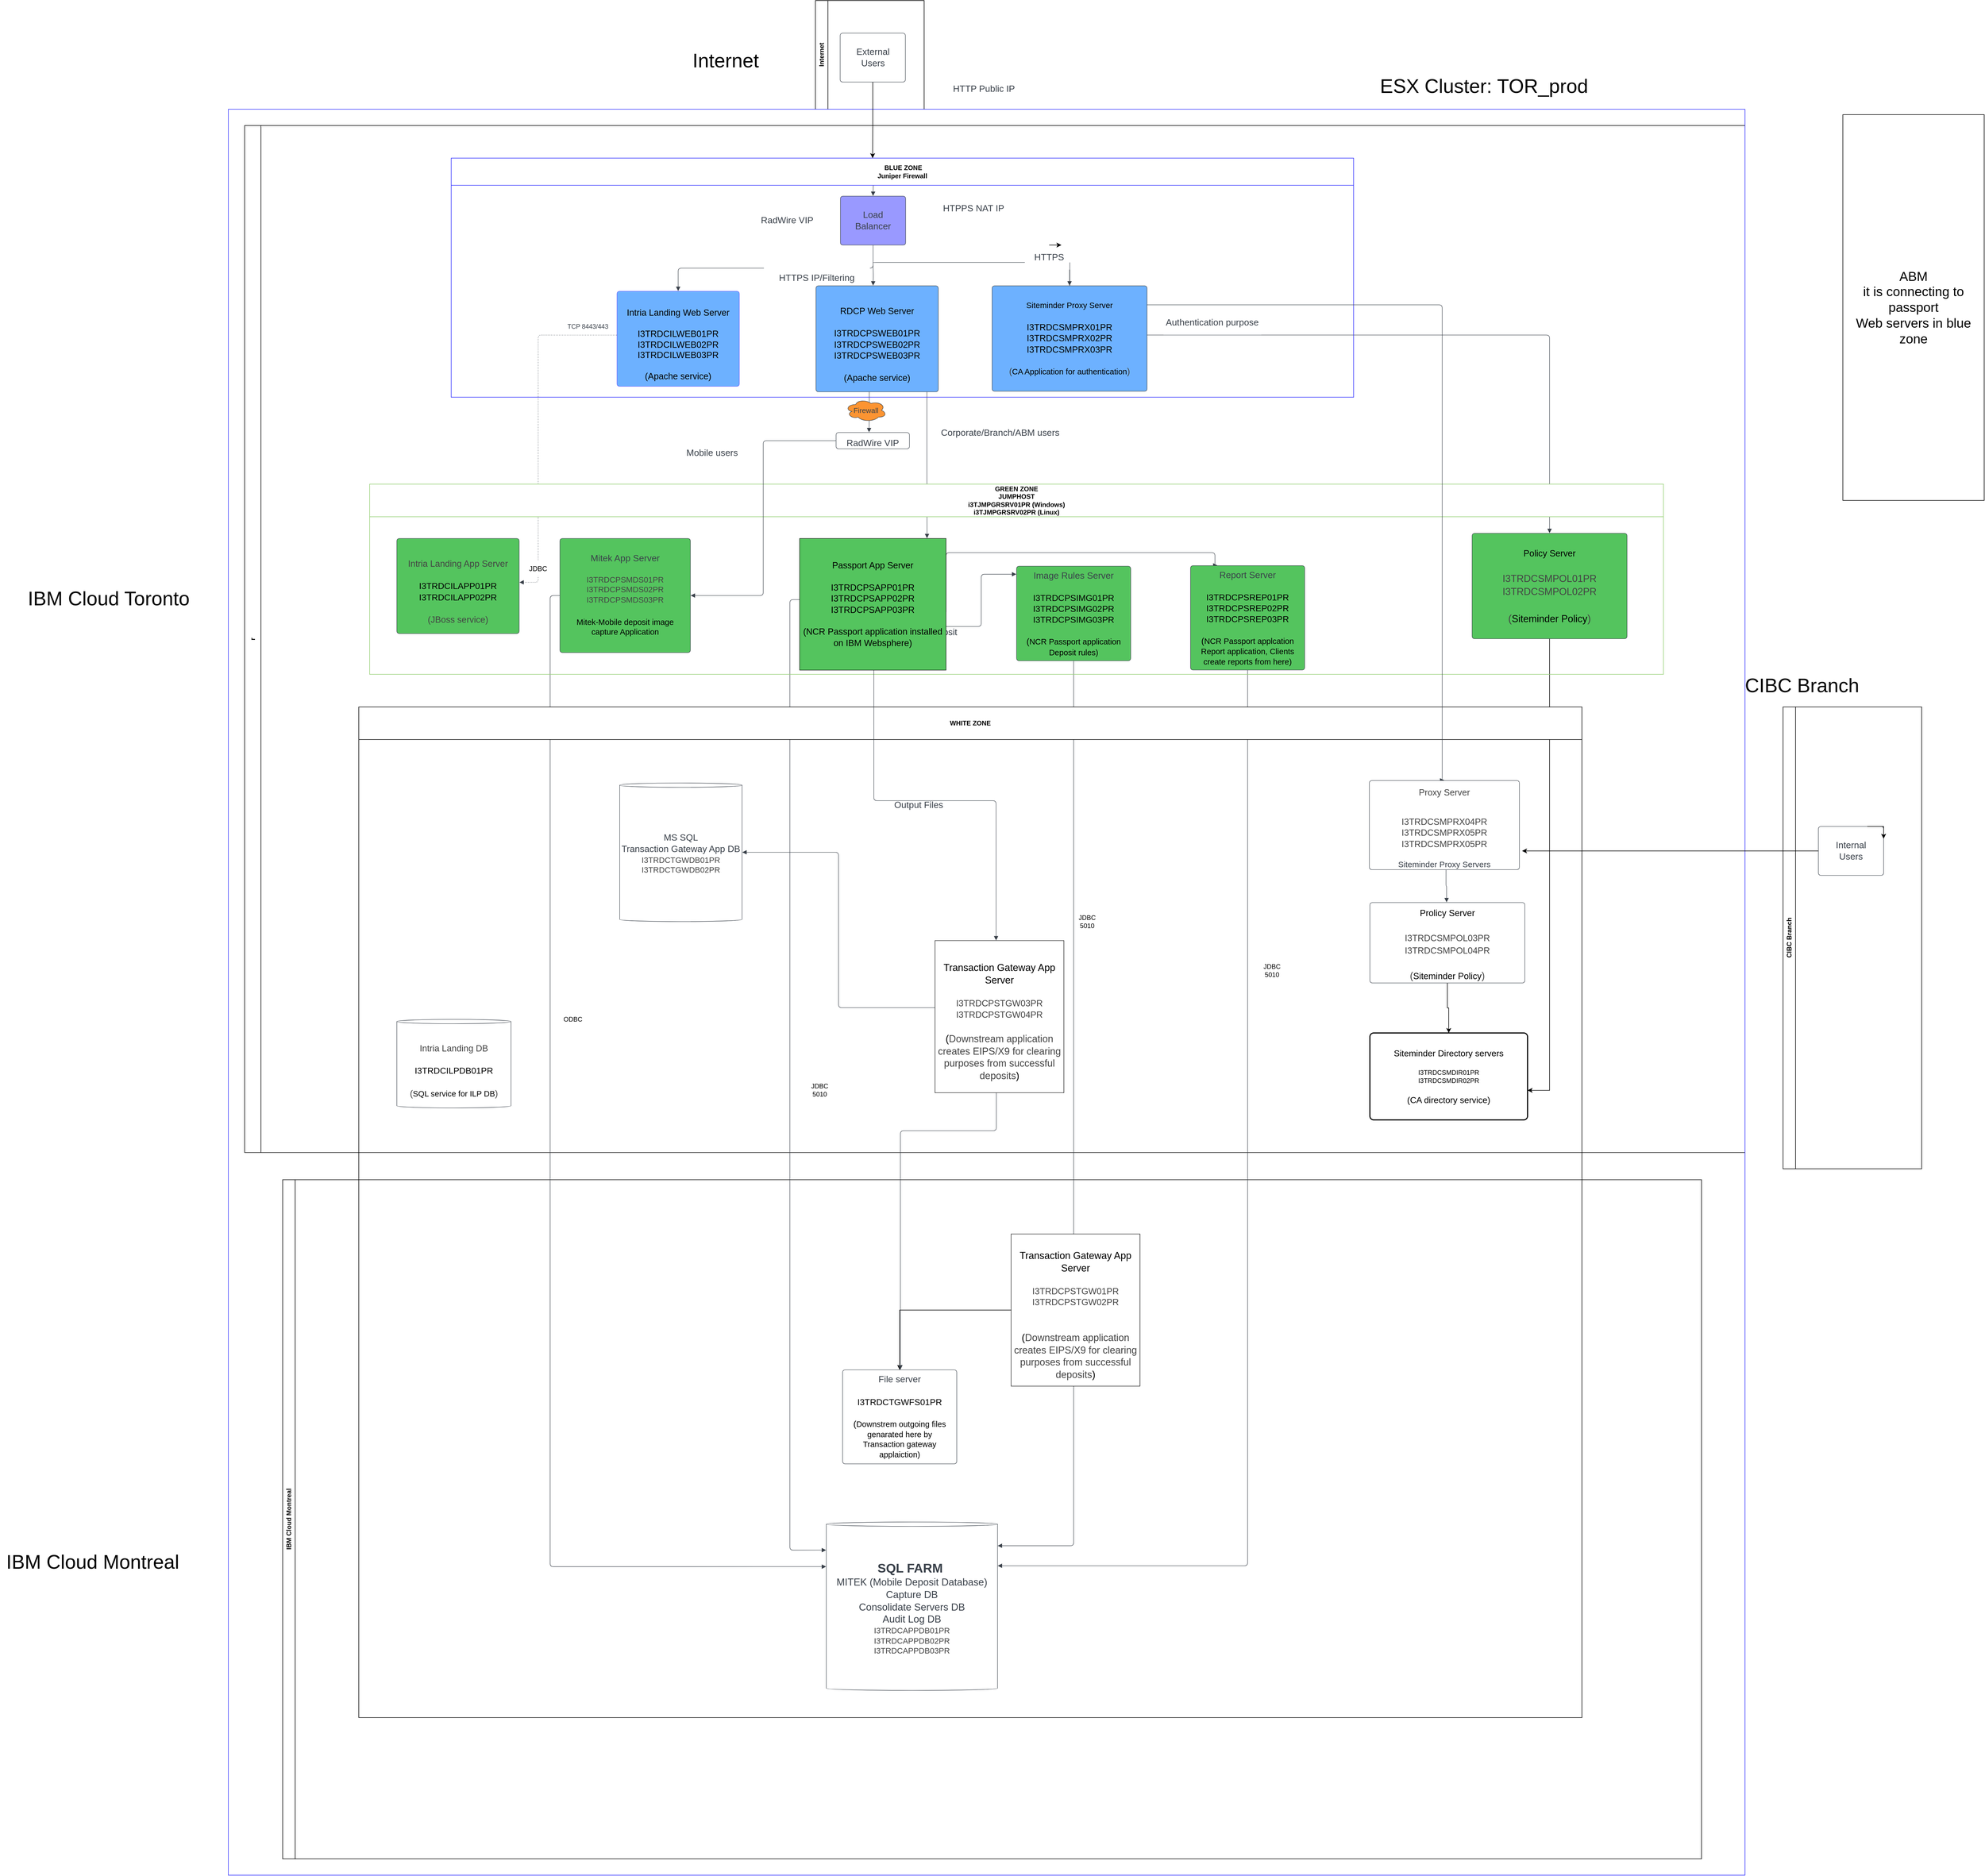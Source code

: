 <mxfile version="21.1.8" type="github">
  <diagram id="C5RBs43oDa-KdzZeNtuy" name="Page-1">
    <mxGraphModel dx="4462" dy="2070" grid="1" gridSize="10" guides="1" tooltips="1" connect="1" arrows="1" fold="1" page="1" pageScale="1" pageWidth="827" pageHeight="1169" math="0" shadow="0">
      <root>
        <mxCell id="WIyWlLk6GJQsqaUBKTNV-0" />
        <object label="Physical Location and ESX Cluster" id="E6RUVvbPqemEtvHyYMZb-0">
          <mxCell parent="WIyWlLk6GJQsqaUBKTNV-0" />
        </object>
        <mxCell id="GLMG_zGvKMhkzmzq82GO-7" value="Text" style="text;html=1;strokeColor=none;fillColor=none;align=center;verticalAlign=middle;whiteSpace=wrap;rounded=0;" vertex="1" parent="E6RUVvbPqemEtvHyYMZb-0">
          <mxGeometry x="1010" y="1180" width="60" height="30" as="geometry" />
        </mxCell>
        <mxCell id="GLMG_zGvKMhkzmzq82GO-8" value="&lt;span style=&quot;font-size: 36px;&quot;&gt;IBM Cloud Toronto&amp;nbsp;&lt;/span&gt;" style="text;html=1;strokeColor=none;fillColor=none;align=center;verticalAlign=middle;whiteSpace=wrap;rounded=0;" vertex="1" parent="E6RUVvbPqemEtvHyYMZb-0">
          <mxGeometry x="-640" y="1000" width="410" height="200" as="geometry" />
        </mxCell>
        <mxCell id="GLMG_zGvKMhkzmzq82GO-9" value="CIBC Branch" style="swimlane;horizontal=0;whiteSpace=wrap;html=1;startSize=23;" vertex="1" parent="E6RUVvbPqemEtvHyYMZb-0">
          <mxGeometry x="2640" y="1300" width="255" height="850" as="geometry" />
        </mxCell>
        <mxCell id="E6RUVvbPqemEtvHyYMZb-66" value="Internal Users" style="html=1;overflow=block;blockSpacing=1;whiteSpace=wrap;fontSize=16.7;fontColor=#3a414a;spacing=9;strokeColor=#3a414a;strokeOpacity=100;fillOpacity=100;rounded=1;absoluteArcSize=1;arcSize=9;fillColor=#ffffff;strokeWidth=0.8;lucidId=fw7PTX6yFH4Z;" parent="GLMG_zGvKMhkzmzq82GO-9" vertex="1">
          <mxGeometry x="65" y="220" width="120" height="90" as="geometry" />
        </mxCell>
        <mxCell id="GLMG_zGvKMhkzmzq82GO-6" style="edgeStyle=orthogonalEdgeStyle;rounded=0;orthogonalLoop=1;jettySize=auto;html=1;exitX=0.75;exitY=0;exitDx=0;exitDy=0;entryX=1;entryY=0.25;entryDx=0;entryDy=0;" edge="1" parent="GLMG_zGvKMhkzmzq82GO-9" source="E6RUVvbPqemEtvHyYMZb-66" target="E6RUVvbPqemEtvHyYMZb-66">
          <mxGeometry relative="1" as="geometry" />
        </mxCell>
        <mxCell id="GLMG_zGvKMhkzmzq82GO-10" value="Internet" style="swimlane;horizontal=0;whiteSpace=wrap;html=1;" vertex="1" parent="E6RUVvbPqemEtvHyYMZb-0">
          <mxGeometry x="860" width="200" height="200" as="geometry" />
        </mxCell>
        <mxCell id="GLMG_zGvKMhkzmzq82GO-11" value="&lt;font style=&quot;font-size: 36px;&quot;&gt;Internet&lt;/font&gt;" style="text;html=1;strokeColor=none;fillColor=none;align=center;verticalAlign=middle;whiteSpace=wrap;rounded=0;" vertex="1" parent="E6RUVvbPqemEtvHyYMZb-0">
          <mxGeometry x="580" y="50" width="230" height="120" as="geometry" />
        </mxCell>
        <mxCell id="GLMG_zGvKMhkzmzq82GO-12" value="&lt;span style=&quot;font-size: 36px;&quot;&gt;CIBC Branch&lt;/span&gt;" style="text;html=1;strokeColor=none;fillColor=none;align=center;verticalAlign=middle;whiteSpace=wrap;rounded=0;" vertex="1" parent="E6RUVvbPqemEtvHyYMZb-0">
          <mxGeometry x="2530" y="1180" width="290" height="160" as="geometry" />
        </mxCell>
        <mxCell id="GLMG_zGvKMhkzmzq82GO-15" value="&lt;font style=&quot;font-size: 36px;&quot;&gt;IBM Cloud Montreal&lt;/font&gt;" style="text;html=1;align=center;verticalAlign=middle;resizable=0;points=[];autosize=1;strokeColor=none;fillColor=none;" vertex="1" parent="E6RUVvbPqemEtvHyYMZb-0">
          <mxGeometry x="-640" y="2843" width="340" height="60" as="geometry" />
        </mxCell>
        <mxCell id="GLMG_zGvKMhkzmzq82GO-18" style="edgeStyle=orthogonalEdgeStyle;rounded=0;orthogonalLoop=1;jettySize=auto;html=1;exitX=0;exitY=0.5;exitDx=0;exitDy=0;entryX=0.5;entryY=0;entryDx=0;entryDy=0;" edge="1" parent="E6RUVvbPqemEtvHyYMZb-0" source="GLMG_zGvKMhkzmzq82GO-16" target="E6RUVvbPqemEtvHyYMZb-59">
          <mxGeometry relative="1" as="geometry">
            <mxPoint x="1010" y="2510" as="targetPoint" />
          </mxGeometry>
        </mxCell>
        <mxCell id="GLMG_zGvKMhkzmzq82GO-24" value="&lt;font style=&quot;font-size: 36px;&quot;&gt;ESX Cluster: TOR_prod&lt;/font&gt;" style="text;html=1;strokeColor=none;fillColor=none;align=center;verticalAlign=middle;whiteSpace=wrap;rounded=0;" vertex="1" parent="E6RUVvbPqemEtvHyYMZb-0">
          <mxGeometry x="1880" y="142" width="420" height="30" as="geometry" />
        </mxCell>
        <mxCell id="GLMG_zGvKMhkzmzq82GO-28" style="edgeStyle=orthogonalEdgeStyle;rounded=0;orthogonalLoop=1;jettySize=auto;html=1;exitX=0.5;exitY=1;exitDx=0;exitDy=0;entryX=1;entryY=0.66;entryDx=0;entryDy=0;entryPerimeter=0;" edge="1" parent="E6RUVvbPqemEtvHyYMZb-0" source="E6RUVvbPqemEtvHyYMZb-38" target="GLMG_zGvKMhkzmzq82GO-26">
          <mxGeometry relative="1" as="geometry" />
        </mxCell>
        <mxCell id="GLMG_zGvKMhkzmzq82GO-5" value="r" style="swimlane;horizontal=0;whiteSpace=wrap;html=1;startSize=30;" vertex="1" parent="E6RUVvbPqemEtvHyYMZb-0">
          <mxGeometry x="-190" y="230" width="2760" height="1890" as="geometry" />
        </mxCell>
        <mxCell id="GLMG_zGvKMhkzmzq82GO-13" value="IBM Cloud Montreal" style="swimlane;horizontal=0;whiteSpace=wrap;html=1;" vertex="1" parent="E6RUVvbPqemEtvHyYMZb-0">
          <mxGeometry x="-120" y="2170" width="2610" height="1250" as="geometry" />
        </mxCell>
        <mxCell id="GLMG_zGvKMhkzmzq82GO-22" value="" style="swimlane;startSize=0;strokeColor=#3333FF;" vertex="1" parent="E6RUVvbPqemEtvHyYMZb-0">
          <mxGeometry x="-220" y="200" width="2790" height="3250" as="geometry" />
        </mxCell>
        <mxCell id="E6RUVvbPqemEtvHyYMZb-9" value="Mobile users" style="html=1;overflow=block;blockSpacing=1;whiteSpace=wrap;fontSize=16.7;fontColor=#3a414a;spacing=0;fillColor=#ffffff;strokeWidth=1.5;strokeColor=none;lucidId=ZIQPmwzYoXrg;" parent="GLMG_zGvKMhkzmzq82GO-22" vertex="1">
          <mxGeometry x="800" y="610" width="180" height="45" as="geometry" />
        </mxCell>
        <object label="Network Zones " id="E6RUVvbPqemEtvHyYMZb-1">
          <mxCell style="locked=1;" parent="WIyWlLk6GJQsqaUBKTNV-0" />
        </object>
        <mxCell id="E6RUVvbPqemEtvHyYMZb-19" value="" style="html=1;jettySize=18;whiteSpace=wrap;fontSize=13;strokeColor=#3a414a;strokeOpacity=100;strokeWidth=0.8;rounded=1;arcSize=12;edgeStyle=orthogonalEdgeStyle;startArrow=none;endArrow=block;endFill=1;exitX=0.5;exitY=1.004;exitPerimeter=0;entryX=0.5;entryY=-0.004;entryPerimeter=0;lucidId=7zEOkV.lwetC;" parent="E6RUVvbPqemEtvHyYMZb-1" target="E6RUVvbPqemEtvHyYMZb-20" edge="1">
          <mxGeometry width="100" height="100" relative="1" as="geometry">
            <Array as="points" />
            <mxPoint x="966" y="308.36" as="sourcePoint" />
          </mxGeometry>
        </mxCell>
        <mxCell id="E6RUVvbPqemEtvHyYMZb-22" value="" style="html=1;jettySize=18;whiteSpace=wrap;fontSize=13;strokeColor=#3a414a;strokeOpacity=100;strokeWidth=0.8;rounded=1;arcSize=12;edgeStyle=orthogonalEdgeStyle;startArrow=none;endArrow=block;endFill=1;exitX=0.5;exitY=1.004;exitPerimeter=0;entryX=0.5;entryY=-0.002;entryPerimeter=0;lucidId=pSEO0dPXnpDu;" parent="E6RUVvbPqemEtvHyYMZb-1" source="E6RUVvbPqemEtvHyYMZb-20" target="E6RUVvbPqemEtvHyYMZb-21" edge="1">
          <mxGeometry width="100" height="100" relative="1" as="geometry">
            <Array as="points" />
          </mxGeometry>
        </mxCell>
        <mxCell id="E6RUVvbPqemEtvHyYMZb-25" value="" style="html=1;jettySize=18;whiteSpace=wrap;fontSize=13;strokeColor=#3a414a;strokeOpacity=100;strokeWidth=0.8;rounded=1;arcSize=12;edgeStyle=orthogonalEdgeStyle;startArrow=none;endArrow=block;endFill=1;entryX=0.5;entryY=-0.002;entryPerimeter=0;lucidId=JrFOvkrUXMnD;" parent="E6RUVvbPqemEtvHyYMZb-1" target="E6RUVvbPqemEtvHyYMZb-24" edge="1">
          <mxGeometry width="100" height="100" relative="1" as="geometry">
            <Array as="points">
              <mxPoint x="1328" y="482" />
            </Array>
            <mxPoint x="966" y="483" as="sourcePoint" />
          </mxGeometry>
        </mxCell>
        <mxCell id="E6RUVvbPqemEtvHyYMZb-26" value="" style="html=1;jettySize=18;whiteSpace=wrap;fontSize=13;strokeColor=#3a414a;strokeOpacity=100;strokeWidth=0.8;rounded=1;arcSize=12;edgeStyle=orthogonalEdgeStyle;startArrow=none;endArrow=block;endFill=1;entryX=0.467;entryY=-0.002;entryPerimeter=0;lucidId=2sFO-Jmp4O2x;" parent="E6RUVvbPqemEtvHyYMZb-1" target="E6RUVvbPqemEtvHyYMZb-23" edge="1">
          <mxGeometry width="100" height="100" relative="1" as="geometry">
            <Array as="points" />
            <mxPoint x="966" y="486" as="sourcePoint" />
          </mxGeometry>
        </mxCell>
        <mxCell id="E6RUVvbPqemEtvHyYMZb-33" value="HTTPS" style="html=1;overflow=block;blockSpacing=1;whiteSpace=wrap;fontSize=16.7;fontColor=#3a414a;spacing=0;fillColor=#ffffff;strokeWidth=1.5;strokeColor=none;lucidId=ZKFO~p_aV988;" parent="E6RUVvbPqemEtvHyYMZb-1" vertex="1">
          <mxGeometry x="1245" y="450" width="90" height="45" as="geometry" />
        </mxCell>
        <mxCell id="E6RUVvbPqemEtvHyYMZb-41" value="" style="html=1;jettySize=18;whiteSpace=wrap;fontSize=13;strokeColor=#3a414a;strokeOpacity=100;strokeWidth=0.8;rounded=1;arcSize=12;edgeStyle=orthogonalEdgeStyle;startArrow=none;endArrow=block;endFill=1;exitX=1.001;exitY=0.602;exitPerimeter=0;entryX=0.236;entryY=-0.002;entryPerimeter=0;lucidId=hoGOUwAUF~ll;" parent="E6RUVvbPqemEtvHyYMZb-1" source="E6RUVvbPqemEtvHyYMZb-27" target="E6RUVvbPqemEtvHyYMZb-36" edge="1">
          <mxGeometry width="100" height="100" relative="1" as="geometry">
            <Array as="points">
              <mxPoint x="1595" y="1016" />
            </Array>
          </mxGeometry>
        </mxCell>
        <mxCell id="E6RUVvbPqemEtvHyYMZb-45" value="" style="html=1;jettySize=18;whiteSpace=wrap;fontSize=13;strokeColor=#3a414a;strokeOpacity=100;strokeWidth=0.8;rounded=1;arcSize=12;edgeStyle=orthogonalEdgeStyle;startArrow=none;endArrow=block;endFill=1;exitX=0.5;exitY=1.002;exitPerimeter=0;entryX=1.001;entryY=0.141;entryPerimeter=0;lucidId=2JWOmFzE9REc;" parent="E6RUVvbPqemEtvHyYMZb-1" source="E6RUVvbPqemEtvHyYMZb-35" target="E6RUVvbPqemEtvHyYMZb-44" edge="1">
          <mxGeometry width="100" height="100" relative="1" as="geometry">
            <Array as="points" />
          </mxGeometry>
        </mxCell>
        <mxCell id="E6RUVvbPqemEtvHyYMZb-46" value="" style="html=1;jettySize=18;whiteSpace=wrap;fontSize=13;strokeColor=#3a414a;strokeOpacity=100;strokeWidth=0.8;rounded=1;arcSize=12;edgeStyle=orthogonalEdgeStyle;startArrow=none;endArrow=block;endFill=1;exitX=0.5;exitY=1.002;exitPerimeter=0;entryX=1.001;entryY=0.26;entryPerimeter=0;lucidId=9JWO~xVaTQx0;" parent="E6RUVvbPqemEtvHyYMZb-1" source="E6RUVvbPqemEtvHyYMZb-36" target="E6RUVvbPqemEtvHyYMZb-44" edge="1">
          <mxGeometry width="100" height="100" relative="1" as="geometry">
            <Array as="points" />
          </mxGeometry>
        </mxCell>
        <mxCell id="E6RUVvbPqemEtvHyYMZb-47" value="" style="html=1;jettySize=18;whiteSpace=wrap;fontSize=13;strokeColor=#3a414a;strokeOpacity=100;strokeWidth=0.8;rounded=1;arcSize=12;edgeStyle=orthogonalEdgeStyle;startArrow=none;endArrow=block;endFill=1;exitX=-0.001;exitY=0.5;exitPerimeter=0;entryX=-0.001;entryY=0.167;entryPerimeter=0;lucidId=XQWOKZJmoWSw;" parent="E6RUVvbPqemEtvHyYMZb-1" source="E6RUVvbPqemEtvHyYMZb-27" target="E6RUVvbPqemEtvHyYMZb-44" edge="1">
          <mxGeometry width="100" height="100" relative="1" as="geometry">
            <Array as="points" />
          </mxGeometry>
        </mxCell>
        <mxCell id="E6RUVvbPqemEtvHyYMZb-48" value="" style="html=1;jettySize=18;whiteSpace=wrap;fontSize=13;strokeColor=#3a414a;strokeOpacity=100;strokeWidth=0.8;rounded=1;arcSize=12;edgeStyle=orthogonalEdgeStyle;startArrow=none;endArrow=block;endFill=1;exitX=-0.002;exitY=0.5;exitPerimeter=0;entryX=-0.001;entryY=0.265;entryPerimeter=0;lucidId=bRWO1eoP.SHH;" parent="E6RUVvbPqemEtvHyYMZb-1" source="E6RUVvbPqemEtvHyYMZb-34" target="E6RUVvbPqemEtvHyYMZb-44" edge="1">
          <mxGeometry width="100" height="100" relative="1" as="geometry">
            <Array as="points" />
          </mxGeometry>
        </mxCell>
        <mxCell id="E6RUVvbPqemEtvHyYMZb-50" value="" style="html=1;jettySize=18;whiteSpace=wrap;fontSize=13;strokeColor=#3a414a;strokeOpacity=100;dashed=1;fixDash=1;dashPattern=1 2;strokeWidth=0.8;rounded=1;arcSize=12;edgeStyle=orthogonalEdgeStyle;startArrow=none;endArrow=block;endFill=1;exitX=-0.002;exitY=0.461;exitPerimeter=0;entryX=1.002;entryY=0.461;entryPerimeter=0;lucidId=ojXOJ_IABEp~;" parent="E6RUVvbPqemEtvHyYMZb-1" source="E6RUVvbPqemEtvHyYMZb-21" target="E6RUVvbPqemEtvHyYMZb-49" edge="1">
          <mxGeometry width="100" height="100" relative="1" as="geometry">
            <Array as="points">
              <mxPoint x="350" y="616" />
              <mxPoint x="350" y="1071" />
            </Array>
          </mxGeometry>
        </mxCell>
        <mxCell id="E6RUVvbPqemEtvHyYMZb-54" value="" style="html=1;jettySize=18;whiteSpace=wrap;fontSize=13;strokeColor=#3a414a;strokeOpacity=100;strokeWidth=0.8;rounded=1;arcSize=12;edgeStyle=orthogonalEdgeStyle;startArrow=none;endArrow=block;endFill=1;exitX=0.436;exitY=1.002;exitPerimeter=0;entryX=0.449;entryY=-0.012;entryPerimeter=0;lucidId=h5XOpBILlX2p;" parent="E6RUVvbPqemEtvHyYMZb-1" source="E6RUVvbPqemEtvHyYMZb-23" target="E6RUVvbPqemEtvHyYMZb-53" edge="1">
          <mxGeometry width="100" height="100" relative="1" as="geometry">
            <Array as="points" />
          </mxGeometry>
        </mxCell>
        <mxCell id="E6RUVvbPqemEtvHyYMZb-56" value="" style="html=1;jettySize=18;whiteSpace=wrap;fontSize=13;strokeColor=#3a414a;strokeOpacity=100;strokeWidth=0.8;rounded=1;arcSize=12;edgeStyle=orthogonalEdgeStyle;startArrow=none;endArrow=block;endFill=1;exitX=0.907;exitY=1.002;exitPerimeter=0;entryX=0.871;entryY=-0.002;entryPerimeter=0;lucidId=_7XOnOGam~c9;" parent="E6RUVvbPqemEtvHyYMZb-1" source="E6RUVvbPqemEtvHyYMZb-23" target="E6RUVvbPqemEtvHyYMZb-27" edge="1">
          <mxGeometry width="100" height="100" relative="1" as="geometry">
            <Array as="points" />
          </mxGeometry>
        </mxCell>
        <mxCell id="E6RUVvbPqemEtvHyYMZb-57" value="" style="html=1;jettySize=18;whiteSpace=wrap;fontSize=13;strokeColor=#3a414a;strokeOpacity=100;strokeWidth=0.8;rounded=1;arcSize=12;edgeStyle=orthogonalEdgeStyle;startArrow=none;endArrow=block;endFill=1;exitX=1.001;exitY=0.467;exitPerimeter=0;entryX=0.5;entryY=-0.002;entryPerimeter=0;lucidId=WgYOXIrY5cnC;" parent="E6RUVvbPqemEtvHyYMZb-1" source="E6RUVvbPqemEtvHyYMZb-24" target="E6RUVvbPqemEtvHyYMZb-38" edge="1">
          <mxGeometry width="100" height="100" relative="1" as="geometry">
            <Array as="points" />
          </mxGeometry>
        </mxCell>
        <mxCell id="E6RUVvbPqemEtvHyYMZb-61" value="" style="html=1;jettySize=18;whiteSpace=wrap;fontSize=13;strokeColor=#3a414a;strokeOpacity=100;strokeWidth=0.8;rounded=1;arcSize=12;edgeStyle=orthogonalEdgeStyle;startArrow=none;endArrow=block;endFill=1;exitX=0.511;exitY=1.002;exitPerimeter=0;entryX=0.495;entryY=-0.003;entryPerimeter=0;lucidId=9TQP-xqbxa.w;" parent="E6RUVvbPqemEtvHyYMZb-1" source="E6RUVvbPqemEtvHyYMZb-37" target="E6RUVvbPqemEtvHyYMZb-43" edge="1">
          <mxGeometry width="100" height="100" relative="1" as="geometry">
            <Array as="points" />
          </mxGeometry>
        </mxCell>
        <mxCell id="un8qZvG-r8T_PUPNxrcj-55" value="&amp;nbsp;BLUE ZONE&lt;br&gt;Juniper Firewall" style="swimlane;whiteSpace=wrap;html=1;startSize=50;strokeColor=#3333FF;" parent="E6RUVvbPqemEtvHyYMZb-1" vertex="1">
          <mxGeometry x="190" y="290" width="1660" height="440" as="geometry" />
        </mxCell>
        <mxCell id="E6RUVvbPqemEtvHyYMZb-12" value="HTPPS NAT IP" style="html=1;overflow=block;blockSpacing=1;whiteSpace=wrap;fontSize=16.7;fontColor=#3a414a;spacing=0;fillColor=#ffffff;strokeWidth=1.5;strokeColor=none;lucidId=gIFOy_4toG0e;" parent="un8qZvG-r8T_PUPNxrcj-55" vertex="1">
          <mxGeometry x="871" y="70" width="180" height="45" as="geometry" />
        </mxCell>
        <mxCell id="un8qZvG-r8T_PUPNxrcj-56" value="GREEN ZONE&lt;br&gt;JUMPHOST&lt;br&gt;i3TJMPGRSRV01PR (Windows)&lt;br&gt;i3TJMPGRSRV02PR (Linux)" style="swimlane;whiteSpace=wrap;html=1;strokeColor=#97D077;startSize=60;" parent="E6RUVvbPqemEtvHyYMZb-1" vertex="1">
          <mxGeometry x="40" y="890" width="2380" height="350" as="geometry" />
        </mxCell>
        <mxCell id="E6RUVvbPqemEtvHyYMZb-7" value="&lt;div style=&quot;display: flex; justify-content: center; text-align: center; align-items: baseline; font-size: 0; line-height: 1.25;margin-top: -2px;&quot;&gt;&lt;span&gt;&lt;span style=&quot;font-size:16px;color:#000000;&quot;&gt; &lt;/span&gt;&lt;span style=&quot;font-size:12.7px;color:#000000;&quot;&gt;JDBC&lt;/span&gt;&lt;/span&gt;&lt;/div&gt;" style="html=1;overflow=block;blockSpacing=1;whiteSpace=wrap;fontSize=13;spacing=0;fillColor=#ffffff;strokeWidth=1.5;strokeColor=none;lucidId=QEXO59B-b2o5;" parent="un8qZvG-r8T_PUPNxrcj-56" vertex="1">
          <mxGeometry x="246" y="140" width="128" height="29" as="geometry" />
        </mxCell>
        <mxCell id="GLMG_zGvKMhkzmzq82GO-2" style="edgeStyle=orthogonalEdgeStyle;rounded=0;orthogonalLoop=1;jettySize=auto;html=1;exitX=0.5;exitY=0;exitDx=0;exitDy=0;entryX=0.75;entryY=0;entryDx=0;entryDy=0;" edge="1" parent="E6RUVvbPqemEtvHyYMZb-1" source="E6RUVvbPqemEtvHyYMZb-33" target="E6RUVvbPqemEtvHyYMZb-33">
          <mxGeometry relative="1" as="geometry" />
        </mxCell>
        <mxCell id="un8qZvG-r8T_PUPNxrcj-57" value="WHITE ZONE" style="swimlane;whiteSpace=wrap;html=1;startSize=60;" parent="E6RUVvbPqemEtvHyYMZb-1" vertex="1">
          <mxGeometry x="20" y="1300" width="2250" height="1860" as="geometry" />
        </mxCell>
        <mxCell id="GLMG_zGvKMhkzmzq82GO-29" style="edgeStyle=orthogonalEdgeStyle;rounded=0;orthogonalLoop=1;jettySize=auto;html=1;exitX=0.5;exitY=1;exitDx=0;exitDy=0;entryX=0.5;entryY=0;entryDx=0;entryDy=0;" edge="1" parent="un8qZvG-r8T_PUPNxrcj-57" source="E6RUVvbPqemEtvHyYMZb-43" target="GLMG_zGvKMhkzmzq82GO-26">
          <mxGeometry relative="1" as="geometry" />
        </mxCell>
        <mxCell id="GLMG_zGvKMhkzmzq82GO-31" value="ODBC" style="text;html=1;strokeColor=none;fillColor=none;align=center;verticalAlign=middle;whiteSpace=wrap;rounded=0;" vertex="1" parent="un8qZvG-r8T_PUPNxrcj-57">
          <mxGeometry x="324" y="560" width="140" height="30" as="geometry" />
        </mxCell>
        <mxCell id="GLMG_zGvKMhkzmzq82GO-32" value="JDBC 5010" style="text;html=1;strokeColor=none;fillColor=none;align=center;verticalAlign=middle;whiteSpace=wrap;rounded=0;" vertex="1" parent="un8qZvG-r8T_PUPNxrcj-57">
          <mxGeometry x="818" y="690" width="60" height="30" as="geometry" />
        </mxCell>
        <mxCell id="GLMG_zGvKMhkzmzq82GO-33" value="JDBC 5010" style="text;html=1;strokeColor=none;fillColor=none;align=center;verticalAlign=middle;whiteSpace=wrap;rounded=0;" vertex="1" parent="un8qZvG-r8T_PUPNxrcj-57">
          <mxGeometry x="1650" y="470" width="60" height="30" as="geometry" />
        </mxCell>
        <mxCell id="GLMG_zGvKMhkzmzq82GO-35" value="JDBC 5010" style="text;html=1;strokeColor=none;fillColor=none;align=center;verticalAlign=middle;whiteSpace=wrap;rounded=0;" vertex="1" parent="un8qZvG-r8T_PUPNxrcj-57">
          <mxGeometry x="1310" y="380" width="60" height="30" as="geometry" />
        </mxCell>
        <mxCell id="E6RUVvbPqemEtvHyYMZb-2" value="Network communication" parent="WIyWlLk6GJQsqaUBKTNV-0" />
        <mxCell id="GLMG_zGvKMhkzmzq82GO-1" style="edgeStyle=orthogonalEdgeStyle;rounded=0;orthogonalLoop=1;jettySize=auto;html=1;exitX=0;exitY=0.5;exitDx=0;exitDy=0;" edge="1" parent="E6RUVvbPqemEtvHyYMZb-2" source="E6RUVvbPqemEtvHyYMZb-66">
          <mxGeometry relative="1" as="geometry">
            <mxPoint x="2160" y="1565" as="targetPoint" />
            <Array as="points">
              <mxPoint x="2160" y="1565" />
            </Array>
          </mxGeometry>
        </mxCell>
        <mxCell id="GLMG_zGvKMhkzmzq82GO-3" style="edgeStyle=orthogonalEdgeStyle;rounded=0;orthogonalLoop=1;jettySize=auto;html=1;exitX=0.5;exitY=1;exitDx=0;exitDy=0;entryX=0.467;entryY=0;entryDx=0;entryDy=0;entryPerimeter=0;" edge="1" parent="E6RUVvbPqemEtvHyYMZb-2" source="E6RUVvbPqemEtvHyYMZb-16" target="un8qZvG-r8T_PUPNxrcj-55">
          <mxGeometry relative="1" as="geometry">
            <mxPoint x="966" y="200" as="targetPoint" />
          </mxGeometry>
        </mxCell>
        <mxCell id="E6RUVvbPqemEtvHyYMZb-16" value="External Users" style="html=1;overflow=block;blockSpacing=1;whiteSpace=wrap;fontSize=16.7;fontColor=#3a414a;spacing=9;strokeColor=#3a414a;strokeOpacity=100;rounded=1;absoluteArcSize=1;arcSize=9;strokeWidth=0.8;lucidId=PmEOhbrS99oZ;" parent="E6RUVvbPqemEtvHyYMZb-2" vertex="1">
          <mxGeometry x="905.5" y="60" width="120" height="90" as="geometry" />
        </mxCell>
        <mxCell id="E6RUVvbPqemEtvHyYMZb-20" value="Load Balancer" style="html=1;overflow=block;blockSpacing=1;whiteSpace=wrap;fontSize=16.7;fontColor=#3a414a;spacing=9;strokeColor=#3a414a;strokeOpacity=100;rounded=1;absoluteArcSize=1;arcSize=9;strokeWidth=0.8;lucidId=dAEOuBQqJnRs;fillColor=#9999FF;" parent="E6RUVvbPqemEtvHyYMZb-2" vertex="1">
          <mxGeometry x="906" y="360" width="120" height="90" as="geometry" />
        </mxCell>
        <mxCell id="E6RUVvbPqemEtvHyYMZb-55" value="Firewall" style="html=1;overflow=block;blockSpacing=1;whiteSpace=wrap;ellipse;shape=cloud;fontSize=13.3;fontColor=#3a414a;spacing=3.8;strokeColor=#3a414a;strokeOpacity=100;fillOpacity=100;rounded=1;absoluteArcSize=1;arcSize=9;fillColor=#fc9432;strokeWidth=0.8;lucidId=z6XOaV6AE4Ax;" parent="E6RUVvbPqemEtvHyYMZb-2" vertex="1">
          <mxGeometry x="915" y="733" width="76" height="42" as="geometry" />
        </mxCell>
        <mxCell id="E6RUVvbPqemEtvHyYMZb-53" value="RadWire VIP" style="html=1;overflow=block;blockSpacing=1;whiteSpace=wrap;fontSize=16.7;fontColor=#3a414a;spacing=9;strokeColor=#3a414a;strokeOpacity=100;rounded=1;absoluteArcSize=1;arcSize=9;strokeWidth=0.8;lucidId=E2XOsY6XcR8E;" parent="E6RUVvbPqemEtvHyYMZb-2" vertex="1">
          <mxGeometry x="898" y="795" width="135" height="30" as="geometry" />
        </mxCell>
        <mxCell id="E6RUVvbPqemEtvHyYMZb-11" value="HTTP Public IP" style="html=1;overflow=block;blockSpacing=1;whiteSpace=wrap;fontSize=16.7;fontColor=#3a414a;spacing=0;fillColor=#ffffff;strokeWidth=1.5;strokeColor=none;lucidId=BHFOYn.a4oJF;" parent="E6RUVvbPqemEtvHyYMZb-2" vertex="1">
          <mxGeometry x="1080" y="140" width="180" height="45" as="geometry" />
        </mxCell>
        <mxCell id="E6RUVvbPqemEtvHyYMZb-8" value="RadWire VIP" style="html=1;overflow=block;blockSpacing=1;whiteSpace=wrap;fontSize=16.7;fontColor=#3a414a;spacing=0;fillColor=#ffffff;strokeWidth=1.5;strokeColor=none;lucidId=_IFOTcKeiKqW;" parent="E6RUVvbPqemEtvHyYMZb-2" vertex="1">
          <mxGeometry x="718" y="382.5" width="180" height="45" as="geometry" />
        </mxCell>
        <mxCell id="E6RUVvbPqemEtvHyYMZb-32" value="HTTPS IP/Filtering" style="html=1;overflow=block;blockSpacing=1;whiteSpace=wrap;fontSize=16.7;fontColor=#3a414a;spacing=0;fillColor=#ffffff;strokeWidth=1.5;strokeColor=none;lucidId=vKFOHJ2gioxi;" parent="E6RUVvbPqemEtvHyYMZb-2" vertex="1">
          <mxGeometry x="765" y="481" width="195" height="59" as="geometry" />
        </mxCell>
        <mxCell id="E6RUVvbPqemEtvHyYMZb-51" value="TCP 8443/443" style="html=1;overflow=block;blockSpacing=1;whiteSpace=wrap;fontSize=11.7;fontColor=#3a414a;spacing=0;fillColor=#ffffff;strokeWidth=1.5;strokeColor=none;lucidId=skXOJZ4EsZij;" parent="E6RUVvbPqemEtvHyYMZb-2" vertex="1">
          <mxGeometry x="375" y="585" width="133" height="30" as="geometry" />
        </mxCell>
        <mxCell id="E6RUVvbPqemEtvHyYMZb-10" value="Authentication purpose" style="html=1;overflow=block;blockSpacing=1;whiteSpace=wrap;fontSize=16.7;fontColor=#3a414a;spacing=0;fillColor=#ffffff;strokeWidth=1.5;strokeColor=none;lucidId=7MQP.~uyjVCb;" parent="E6RUVvbPqemEtvHyYMZb-2" vertex="1">
          <mxGeometry x="1500" y="570" width="180" height="45" as="geometry" />
        </mxCell>
        <mxCell id="E6RUVvbPqemEtvHyYMZb-15" value="Corporate/Branch/ABM users" style="html=1;overflow=block;blockSpacing=1;whiteSpace=wrap;fontSize=16.7;fontColor=#3a414a;spacing=0;fillColor=#ffffff;strokeWidth=1.5;strokeColor=none;lucidId=QIQP3_5.oQck;" parent="E6RUVvbPqemEtvHyYMZb-2" vertex="1">
          <mxGeometry x="1080" y="766" width="240" height="59" as="geometry" />
        </mxCell>
        <mxCell id="E6RUVvbPqemEtvHyYMZb-14" value="Completed Deposit " style="html=1;overflow=block;blockSpacing=1;whiteSpace=wrap;fontSize=16.7;fontColor=#3a414a;spacing=0;fillColor=#ffffff;strokeWidth=1.5;strokeColor=none;lucidId=NJQPsiotwica;" parent="E6RUVvbPqemEtvHyYMZb-2" vertex="1">
          <mxGeometry x="960" y="1140" width="180" height="45" as="geometry" />
        </mxCell>
        <mxCell id="E6RUVvbPqemEtvHyYMZb-13" value="Output Files" style="html=1;overflow=block;blockSpacing=1;whiteSpace=wrap;fontSize=16.7;fontColor=#3a414a;spacing=0;fillColor=#ffffff;strokeWidth=1.5;strokeColor=none;lucidId=TLQP80CxRdcq;" parent="E6RUVvbPqemEtvHyYMZb-2" vertex="1">
          <mxGeometry x="960" y="1458" width="180" height="45" as="geometry" />
        </mxCell>
        <mxCell id="GLMG_zGvKMhkzmzq82GO-36" value="&lt;font style=&quot;font-size: 24px;&quot;&gt;ABM&lt;br&gt;it is connecting to passport&lt;br&gt;Web servers in blue zone&lt;br&gt;&lt;/font&gt;" style="rounded=0;whiteSpace=wrap;html=1;" vertex="1" parent="E6RUVvbPqemEtvHyYMZb-2">
          <mxGeometry x="2750" y="210" width="260" height="710" as="geometry" />
        </mxCell>
        <object label="Servers and application components" id="E6RUVvbPqemEtvHyYMZb-3">
          <mxCell parent="WIyWlLk6GJQsqaUBKTNV-0" />
        </object>
        <mxCell id="E6RUVvbPqemEtvHyYMZb-60" value="" style="html=1;jettySize=18;whiteSpace=wrap;fontSize=13;strokeColor=#3a414a;strokeOpacity=100;strokeWidth=0.8;rounded=1;arcSize=12;edgeStyle=orthogonalEdgeStyle;startArrow=none;endArrow=block;endFill=1;exitX=0.475;exitY=1.001;exitPerimeter=0;entryX=0.506;entryY=-0.002;entryPerimeter=0;lucidId=nLQPPiRqErH2;" parent="E6RUVvbPqemEtvHyYMZb-3" source="E6RUVvbPqemEtvHyYMZb-30" target="E6RUVvbPqemEtvHyYMZb-59" edge="1">
          <mxGeometry width="100" height="100" relative="1" as="geometry">
            <Array as="points">
              <mxPoint x="1193" y="2080" />
              <mxPoint x="1016" y="2080" />
            </Array>
          </mxGeometry>
        </mxCell>
        <mxCell id="E6RUVvbPqemEtvHyYMZb-58" value="" style="html=1;jettySize=18;whiteSpace=wrap;fontSize=13;strokeColor=#3a414a;strokeOpacity=100;strokeWidth=0.8;rounded=1;arcSize=12;edgeStyle=orthogonalEdgeStyle;startArrow=none;endArrow=block;endFill=1;exitX=-0.002;exitY=0.441;exitPerimeter=0;entryX=1.002;entryY=0.5;entryPerimeter=0;lucidId=2KQPqmhp70TP;" parent="E6RUVvbPqemEtvHyYMZb-3" source="E6RUVvbPqemEtvHyYMZb-30" target="E6RUVvbPqemEtvHyYMZb-42" edge="1">
          <mxGeometry width="100" height="100" relative="1" as="geometry">
            <Array as="points" />
          </mxGeometry>
        </mxCell>
        <mxCell id="E6RUVvbPqemEtvHyYMZb-29" value="" style="html=1;jettySize=18;whiteSpace=wrap;fontSize=13;strokeColor=#3a414a;strokeOpacity=100;strokeWidth=0.8;rounded=1;arcSize=12;edgeStyle=orthogonalEdgeStyle;startArrow=none;endArrow=block;endFill=1;exitX=0.507;exitY=1.002;exitPerimeter=0;entryX=0.473;entryY=-0.001;entryPerimeter=0;lucidId=LzFO.Bp2qJOy;" parent="E6RUVvbPqemEtvHyYMZb-3" source="E6RUVvbPqemEtvHyYMZb-27" target="E6RUVvbPqemEtvHyYMZb-30" edge="1">
          <mxGeometry width="100" height="100" relative="1" as="geometry">
            <Array as="points" />
          </mxGeometry>
        </mxCell>
        <mxCell id="E6RUVvbPqemEtvHyYMZb-40" value="" style="html=1;jettySize=18;whiteSpace=wrap;fontSize=13;strokeColor=#3a414a;strokeOpacity=100;strokeWidth=0.8;rounded=1;arcSize=12;edgeStyle=orthogonalEdgeStyle;startArrow=none;endArrow=block;endFill=1;exitX=1.001;exitY=0.72;exitPerimeter=0;entryX=-0.002;entryY=0.085;entryPerimeter=0;lucidId=BmGO34u5GSlJ;" parent="E6RUVvbPqemEtvHyYMZb-3" source="E6RUVvbPqemEtvHyYMZb-27" target="E6RUVvbPqemEtvHyYMZb-35" edge="1">
          <mxGeometry width="100" height="100" relative="1" as="geometry">
            <Array as="points" />
          </mxGeometry>
        </mxCell>
        <mxCell id="E6RUVvbPqemEtvHyYMZb-39" value="" style="html=1;jettySize=18;whiteSpace=wrap;fontSize=13;strokeColor=#3a414a;strokeOpacity=100;strokeWidth=0.8;rounded=1;arcSize=12;edgeStyle=orthogonalEdgeStyle;startArrow=none;endArrow=block;endFill=1;exitX=-0.003;exitY=0.5;exitPerimeter=0;entryX=1.002;entryY=0.5;entryPerimeter=0;lucidId=9hGOGNulwat6;" parent="E6RUVvbPqemEtvHyYMZb-3" source="E6RUVvbPqemEtvHyYMZb-53" target="E6RUVvbPqemEtvHyYMZb-34" edge="1">
          <mxGeometry width="100" height="100" relative="1" as="geometry">
            <Array as="points" />
          </mxGeometry>
        </mxCell>
        <mxCell id="E6RUVvbPqemEtvHyYMZb-62" value="" style="html=1;jettySize=18;whiteSpace=wrap;fontSize=13;strokeColor=#3a414a;strokeOpacity=100;strokeWidth=0.8;rounded=1;arcSize=12;edgeStyle=orthogonalEdgeStyle;startArrow=none;endArrow=block;endFill=1;entryX=0.5;entryY=-0.002;entryPerimeter=0;lucidId=2ZQPn_9k_Qv6;" parent="E6RUVvbPqemEtvHyYMZb-3" target="E6RUVvbPqemEtvHyYMZb-37" edge="1">
          <mxGeometry width="100" height="100" relative="1" as="geometry">
            <Array as="points">
              <mxPoint x="1328" y="560" />
              <mxPoint x="2013" y="560" />
              <mxPoint x="2013" y="1435" />
            </Array>
            <mxPoint x="1328" y="482" as="sourcePoint" />
          </mxGeometry>
        </mxCell>
        <mxCell id="GLMG_zGvKMhkzmzq82GO-26" value="&lt;font size=&quot;3&quot;&gt;Siteminder Directory servers&lt;br&gt;&lt;br&gt;&lt;/font&gt;I3TRDCSMDIR01PR&lt;br&gt;I3TRDCSMDIR02PR&lt;br&gt;&lt;font size=&quot;3&quot;&gt;&lt;br&gt;(CA directory service)&lt;br&gt;&lt;/font&gt;" style="rounded=1;whiteSpace=wrap;html=1;absoluteArcSize=1;arcSize=14;strokeWidth=2;" vertex="1" parent="E6RUVvbPqemEtvHyYMZb-3">
          <mxGeometry x="1880" y="1900" width="290" height="160" as="geometry" />
        </mxCell>
        <mxCell id="E6RUVvbPqemEtvHyYMZb-43" value="&lt;div style=&quot;display: flex; justify-content: center; text-align: center; align-items: baseline; font-size: 0; line-height: 1.25;margin-top: -2px;&quot;&gt;&lt;span&gt;&lt;span style=&quot;font-size:18px;color:#000000;&quot;&gt; &lt;/span&gt;&lt;span style=&quot;font-size:16.3px;color:#000000;&quot;&gt;Prolicy Server   &lt;/span&gt;&lt;span style=&quot;font-size:16.3px;color:#444444;&quot;&gt;&#xa;&lt;/span&gt;&lt;span style=&quot;font-size:19.7px;color:#000000;&quot;&gt;&#xa;&lt;/span&gt;&lt;span style=&quot;font-size:16.3px;color:#444444;&quot;&gt;I3TRDCSMPOL03PR&#xa;I3TRDCSMPOL04PR&lt;/span&gt;&lt;span style=&quot;font-size:19.7px;color:#444444;&quot;&gt;&#xa;&#xa;&lt;/span&gt;&lt;span style=&quot;font-size:18px;color:#444444;&quot;&gt;(&lt;/span&gt;&lt;span style=&quot;font-size:16.3px;color:#000000;&quot;&gt;Siteminder Policy&lt;/span&gt;&lt;span style=&quot;font-size:18px;color:#444444;&quot;&gt;) &lt;/span&gt;&lt;/span&gt;&lt;/div&gt;" style="html=1;overflow=block;blockSpacing=1;whiteSpace=wrap;fontSize=13;spacing=9;strokeColor=#3a414a;strokeOpacity=100;rounded=1;absoluteArcSize=1;arcSize=9;strokeWidth=0.8;lucidId=-wGO3mtw6i18;" parent="E6RUVvbPqemEtvHyYMZb-3" vertex="1">
          <mxGeometry x="1880" y="1660" width="285" height="148" as="geometry" />
        </mxCell>
        <mxCell id="E6RUVvbPqemEtvHyYMZb-37" value="&lt;div style=&quot;display: flex; justify-content: center; text-align: center; align-items: baseline; font-size: 0; line-height: 1.25;margin-top: -2px;&quot;&gt;&lt;span&gt;&lt;span style=&quot;font-size:16.3px;color:#444444;&quot;&gt;Proxy Server &lt;/span&gt;&lt;span style=&quot;font-size:20px;color:#3a414a;&quot;&gt;&#xa;&lt;/span&gt;&lt;span style=&quot;font-size:13px;color:#444444;&quot;&gt;&#xa;&#xa;&lt;/span&gt;&lt;span style=&quot;font-size:16.3px;color:#444444;&quot;&gt;I3TRDCSMPRX04PR&#xa;I3TRDCSMPRX05PR&#xa;I3TRDCSMPRX05PR&lt;/span&gt;&lt;span style=&quot;font-size:13px;color:#444444;&quot;&gt;&#xa;&lt;/span&gt;&lt;span style=&quot;font-size:15px;color:#3a414a;&quot;&gt;&#xa;Siteminder Proxy Servers &lt;/span&gt;&lt;/span&gt;&lt;/div&gt;" style="html=1;overflow=block;blockSpacing=1;whiteSpace=wrap;fontSize=13;spacing=9;strokeColor=#3a414a;strokeOpacity=100;rounded=1;absoluteArcSize=1;arcSize=9;strokeWidth=0.8;lucidId=K4FOg6Cmig.T;" parent="E6RUVvbPqemEtvHyYMZb-3" vertex="1">
          <mxGeometry x="1879" y="1435.5" width="276" height="164" as="geometry" />
        </mxCell>
        <mxCell id="E6RUVvbPqemEtvHyYMZb-38" value="&lt;div style=&quot;display: flex; justify-content: center; text-align: center; align-items: baseline; font-size: 0; line-height: 1.25;margin-top: -2px;&quot;&gt;&lt;span&gt;&lt;span style=&quot;font-size:18px;color:#000000;&quot;&gt; &lt;/span&gt;&lt;span style=&quot;font-size:16.3px;color:#000000;&quot;&gt;Policy Server &lt;/span&gt;&lt;span style=&quot;font-size:18px;color:#444444;&quot;&gt;&#xa;&#xa;I3TRDCSMPOL01PR&lt;/span&gt;&lt;span style=&quot;font-size:19.7px;color:#444444;&quot;&gt;&#xa;&lt;/span&gt;&lt;span style=&quot;font-size:18px;color:#444444;&quot;&gt;I3TRDCSMPOL02PR&lt;/span&gt;&lt;span style=&quot;font-size:19.7px;color:#000000;&quot;&gt;&#xa;&lt;/span&gt;&lt;span style=&quot;font-size:19.7px;color:#444444;&quot;&gt;&#xa;(&lt;/span&gt;&lt;span style=&quot;font-size:18px;color:#000000;&quot;&gt;Siteminder Policy&lt;/span&gt;&lt;span style=&quot;font-size:19.7px;color:#444444;&quot;&gt;) &lt;/span&gt;&lt;/span&gt;&lt;/div&gt;" style="html=1;overflow=block;blockSpacing=1;whiteSpace=wrap;fontSize=13;spacing=9;strokeColor=#3a414a;strokeOpacity=100;fillOpacity=100;rounded=1;absoluteArcSize=1;arcSize=9;fillColor=#54c45e;strokeWidth=0.8;lucidId=FeGOSV_3ael5;" parent="E6RUVvbPqemEtvHyYMZb-3" vertex="1">
          <mxGeometry x="2068" y="980.5" width="285" height="194" as="geometry" />
        </mxCell>
        <mxCell id="E6RUVvbPqemEtvHyYMZb-36" value="&lt;div style=&quot;display: flex; justify-content: center; text-align: center; align-items: baseline; font-size: 0; line-height: 1.25;margin-top: -2px;&quot;&gt;&lt;span&gt;&lt;span style=&quot;font-size:16.7px;color:#3a414a;&quot;&gt;Report Server&#xa;&#xa;&lt;/span&gt;&lt;span style=&quot;font-size:16px;color:#000000;&quot;&gt;I3TRDCPSREP01PR&#xa;I3TRDCPSREP02PR&#xa;I3TRDCPSREP03PR&#xa;&#xa;(&lt;/span&gt;&lt;span style=&quot;font-size:14.7px;color:#000000;&quot;&gt;NCR Passport applcation Report application, Clients create reports from here)&lt;/span&gt;&lt;/span&gt;&lt;/div&gt;" style="html=1;overflow=block;blockSpacing=1;whiteSpace=wrap;fontSize=13;spacing=9;strokeColor=#3a414a;strokeOpacity=100;fillOpacity=100;rounded=1;absoluteArcSize=1;arcSize=9;fillColor=#54c45e;strokeWidth=0.8;lucidId=WWFOeFUA_ayw;" parent="E6RUVvbPqemEtvHyYMZb-3" vertex="1">
          <mxGeometry x="1550" y="1040" width="210" height="192" as="geometry" />
        </mxCell>
        <mxCell id="E6RUVvbPqemEtvHyYMZb-35" value="&lt;div style=&quot;display: flex; justify-content: center; text-align: center; align-items: baseline; font-size: 0; line-height: 1.25;margin-top: -2px;&quot;&gt;&lt;span&gt;&lt;span style=&quot;font-size:16.7px;color:#3a414a;&quot;&gt;Image Rules Server&#xa;&#xa;&lt;/span&gt;&lt;span style=&quot;font-size:16px;color:#000000;&quot;&gt;I3TRDCPSIMG01PR&#xa;I3TRDCPSIMG02PR&#xa;I3TRDCPSIMG03PR&#xa;&#xa;(&lt;/span&gt;&lt;span style=&quot;font-size:14.7px;color:#000000;&quot;&gt;NCR Passport application Deposit rules)&lt;/span&gt;&lt;span style=&quot;font-size:16.7px;color:#3a414a;&quot;&gt; &lt;/span&gt;&lt;/span&gt;&lt;/div&gt;" style="html=1;overflow=block;blockSpacing=1;whiteSpace=wrap;fontSize=13;spacing=9;strokeColor=#3a414a;strokeOpacity=100;fillOpacity=100;rounded=1;absoluteArcSize=1;arcSize=9;fillColor=#54c45e;strokeWidth=0.8;lucidId=CWFOTd6bTGBb;" parent="E6RUVvbPqemEtvHyYMZb-3" vertex="1">
          <mxGeometry x="1230" y="1041" width="210" height="174" as="geometry" />
        </mxCell>
        <mxCell id="E6RUVvbPqemEtvHyYMZb-24" value="&lt;div style=&quot;display: flex; justify-content: center; text-align: center; align-items: baseline; font-size: 0; line-height: 1.25;margin-top: -2px;&quot;&gt;&lt;span&gt;&lt;span style=&quot;font-size:14.7px;color:#000000;&quot;&gt;Siteminder Proxy Server &lt;/span&gt;&lt;span style=&quot;font-size:16.3px;color:#444444;&quot;&gt;&#xa;&lt;/span&gt;&lt;span style=&quot;font-size:16.3px;color:#000000;&quot;&gt;&#xa;I3TRDCSMPRX01PR&lt;/span&gt;&lt;span style=&quot;font-size:16.3px;color:#444444;&quot;&gt;&#xa;&lt;/span&gt;&lt;span style=&quot;font-size:16.3px;color:#000000;&quot;&gt;I3TRDCSMPRX02PR&#xa;I3TRDCSMPRX03PR&#xa;&lt;/span&gt;&lt;span style=&quot;font-size:16.3px;color:#444444;&quot;&gt;&#xa;(&lt;/span&gt;&lt;span style=&quot;font-size:14.7px;color:#000000;&quot;&gt;CA Application for authentication&lt;/span&gt;&lt;span style=&quot;font-size:16.3px;color:#444444;&quot;&gt;) &lt;/span&gt;&lt;/span&gt;&lt;/div&gt;" style="html=1;overflow=block;blockSpacing=1;whiteSpace=wrap;fontSize=13;spacing=9;strokeColor=#3a414a;strokeOpacity=100;fillOpacity=100;rounded=1;absoluteArcSize=1;arcSize=9;fillColor=#6db1ff;strokeWidth=0.8;lucidId=USEOFaVb8399;" parent="E6RUVvbPqemEtvHyYMZb-3" vertex="1">
          <mxGeometry x="1185" y="525" width="285" height="194" as="geometry" />
        </mxCell>
        <mxCell id="E6RUVvbPqemEtvHyYMZb-23" value="&lt;div style=&quot;display: flex; justify-content: center; text-align: center; align-items: baseline; font-size: 0; line-height: 1.25;margin-top: -2px;&quot;&gt;&lt;span&gt;&lt;span style=&quot;font-size:16.3px;color:#000000;&quot;&gt;&#xa;RDCP Web Server&#xa;&lt;/span&gt;&lt;span style=&quot;font-size:16.3px;color:#000000;&quot;&gt;&#xa;I3TRDCPSWEB01PR&#xa;I3TRDCPSWEB02PR&#xa;I3TRDCPSWEB03PR&lt;/span&gt;&lt;span style=&quot;font-size:16.3px;color:#000000;&quot;&gt;&#xa;&#xa;(Apache service) &lt;/span&gt;&lt;/span&gt;&lt;/div&gt;" style="html=1;overflow=block;blockSpacing=1;whiteSpace=wrap;fontSize=13;spacing=9;strokeColor=#3a414a;strokeOpacity=100;fillOpacity=100;rounded=1;absoluteArcSize=1;arcSize=9;fillColor=#6db1ff;strokeWidth=0.8;lucidId=QSEOegKT9Vng;" parent="E6RUVvbPqemEtvHyYMZb-3" vertex="1">
          <mxGeometry x="861" y="525" width="225" height="195" as="geometry" />
        </mxCell>
        <mxCell id="E6RUVvbPqemEtvHyYMZb-21" value="&#xa;Intria Landing Web Server&#xa;&#xa;I3TRDCILWEB01PR&#xa;I3TRDCILWEB02PR&#xa;I3TRDCILWEB03PR&#xa;&#xa;(Apache service) " style="html=1;overflow=block;blockSpacing=1;whiteSpace=wrap;fontSize=16.3;fontColor=default;spacing=9;strokeColor=#635dff;strokeOpacity=100;fillOpacity=100;rounded=1;absoluteArcSize=1;arcSize=9;fillColor=#6db1ff;strokeWidth=0.8;lucidId=~MEOjnxYRMsV;" parent="E6RUVvbPqemEtvHyYMZb-3" vertex="1">
          <mxGeometry x="495" y="535" width="225" height="175" as="geometry" />
        </mxCell>
        <mxCell id="E6RUVvbPqemEtvHyYMZb-49" value="&lt;div style=&quot;display: flex; justify-content: center; text-align: center; align-items: baseline; font-size: 0; line-height: 1.25;margin-top: -2px;&quot;&gt;&lt;span&gt;&lt;span style=&quot;font-size:16.3px;color:#444444;&quot;&gt;&#xa;Intria Landing App Server&#xa;&#xa;&lt;/span&gt;&lt;span style=&quot;font-size:16px;color:#000000;&quot;&gt;I3TRDCILAPP01PR&lt;/span&gt;&lt;span style=&quot;font-size:16.3px;color:#444444;&quot;&gt;&#xa;&lt;/span&gt;&lt;span style=&quot;font-size:16px;color:#000000;&quot;&gt;I3TRDCILAPP02PR&lt;/span&gt;&lt;span style=&quot;font-size:16.3px;color:#444444;&quot;&gt;&#xa;&#xa;(JBoss service) &lt;/span&gt;&lt;/span&gt;&lt;/div&gt;" style="html=1;overflow=block;blockSpacing=1;whiteSpace=wrap;fontSize=13;spacing=9;strokeColor=#3a414a;strokeOpacity=100;fillOpacity=100;rounded=1;absoluteArcSize=1;arcSize=9;fillColor=#54c45e;strokeWidth=0.8;lucidId=4hXOxk~45j3_;" parent="E6RUVvbPqemEtvHyYMZb-3" vertex="1">
          <mxGeometry x="90" y="990" width="225" height="175" as="geometry" />
        </mxCell>
        <mxCell id="E6RUVvbPqemEtvHyYMZb-34" value="&lt;div style=&quot;display: flex; justify-content: center; text-align: center; align-items: baseline; font-size: 0; line-height: 1.25;margin-top: -2px;&quot;&gt;&lt;span&gt;&lt;span style=&quot;font-size:16.7px;color:#3a414a;&quot;&gt;Mitek App Server&lt;/span&gt;&lt;span style=&quot;font-size:14.7px;color:#444444;&quot;&gt;&#xa;&#xa;I3TRDCPSMDS01PR&#xa;I3TRDCPSMDS02PR&#xa;I3TRDCPSMDS03PR&lt;/span&gt;&lt;span style=&quot;font-size:16.7px;color:#3a414a;&quot;&gt;&#xa;  &#xa;&lt;/span&gt;&lt;span style=&quot;font-size:14.7px;color:#000000;&quot;&gt;Mitek-Mobile deposit image capture Application&lt;/span&gt;&lt;/span&gt;&lt;/div&gt;" style="html=1;overflow=block;blockSpacing=1;whiteSpace=wrap;fontSize=13;spacing=9;strokeColor=#3a414a;strokeOpacity=100;fillOpacity=100;rounded=1;absoluteArcSize=1;arcSize=9;fillColor=#54c45e;strokeWidth=0.8;lucidId=vSFOj9AyXvpf;" parent="E6RUVvbPqemEtvHyYMZb-3" vertex="1">
          <mxGeometry x="390" y="990" width="240" height="210" as="geometry" />
        </mxCell>
        <mxCell id="E6RUVvbPqemEtvHyYMZb-27" value="" style="group;dropTarget=0;pointerEvents=0;html=1;" parent="E6RUVvbPqemEtvHyYMZb-3" vertex="1">
          <mxGeometry x="831" y="990" width="269" height="225" as="geometry" />
        </mxCell>
        <mxCell id="E6RUVvbPqemEtvHyYMZb-28" value="&lt;div style=&quot;display: flex; justify-content: center; text-align: center; align-items: baseline; font-size: 0; line-height: 1.25;margin-top: -2px;&quot;&gt;&lt;span&gt;&lt;span style=&quot;font-size:16.3px;color:#000000;&quot;&gt;Passport App Server&#xa;&#xa;I3TRDCPSAPP01PR&#xa;I3TRDCPSAPP02PR&#xa;I3TRDCPSAPP03PR&#xa;&#xa;(&lt;/span&gt;&lt;span style=&quot;font-size:16.3px;color:#000000;&quot;&gt;NCR Passport application installed on IBM Websphere&lt;/span&gt;&lt;span style=&quot;font-size:16.3px;color:#000000;&quot;&gt;)&lt;/span&gt;&lt;/span&gt;&lt;/div&gt;" style="shape=partialRectangle;html=1;whiteSpace=wrap;connectable=0;fillColor=#54c45e;fillOpacity=100;verticalAlign=middle;overflow=block;blockSpacing=1;spacing=3.8;strokeWidth=0.8;fontSize=13;" parent="E6RUVvbPqemEtvHyYMZb-27" vertex="1">
          <mxGeometry width="269.25" height="242.25" as="geometry" />
        </mxCell>
        <mxCell id="E6RUVvbPqemEtvHyYMZb-30" value="" style="group;dropTarget=0;pointerEvents=0;html=1;" parent="E6RUVvbPqemEtvHyYMZb-3" vertex="1">
          <mxGeometry x="1080" y="1730" width="237.5" height="280" as="geometry" />
        </mxCell>
        <mxCell id="E6RUVvbPqemEtvHyYMZb-31" value="&lt;div style=&quot;display: flex; justify-content: center; text-align: center; align-items: baseline; font-size: 0; line-height: 1.25;margin-top: -2px;&quot;&gt;&lt;span&gt;&lt;span style=&quot;font-size:16.3px;color:#444444;&quot;&gt;&lt;br&gt;&lt;/span&gt;&lt;span style=&quot;font-size:18px;color:#000000;&quot;&gt;Transaction Gateway App Server&lt;/span&gt;&lt;span style=&quot;font-size:16.3px;color:#444444;&quot;&gt;&lt;br&gt;&lt;br&gt;I3TRDCPSTGW03PR&lt;br&gt;I3TRDCPSTGW04PR&lt;/span&gt;&lt;span style=&quot;font-size:18px;color:#000000;&quot;&gt;&lt;br&gt;&lt;br&gt;(&lt;/span&gt;&lt;span style=&quot;font-size:18px;color:#444444;&quot;&gt;Downstream application creates EIPS/X9 for clearing purposes from successful deposits&lt;/span&gt;&lt;span style=&quot;font-size:18px;color:#000000;&quot;&gt;)&lt;/span&gt;&lt;/span&gt;&lt;/div&gt;" style="shape=partialRectangle;html=1;whiteSpace=wrap;connectable=0;fillColor=#ffffff;fillOpacity=100;verticalAlign=middle;overflow=block;blockSpacing=1;spacing=3.8;strokeWidth=0.8;fontSize=13;" parent="E6RUVvbPqemEtvHyYMZb-30" vertex="1">
          <mxGeometry width="237.073" height="280" as="geometry" />
        </mxCell>
        <mxCell id="GLMG_zGvKMhkzmzq82GO-16" value="" style="group;dropTarget=0;pointerEvents=0;html=1;" vertex="1" parent="E6RUVvbPqemEtvHyYMZb-3">
          <mxGeometry x="1220" y="2270" width="237.5" height="280" as="geometry" />
        </mxCell>
        <mxCell id="GLMG_zGvKMhkzmzq82GO-17" value="&lt;div style=&quot;display: flex; justify-content: center; text-align: center; align-items: baseline; font-size: 0; line-height: 1.25;margin-top: -2px;&quot;&gt;&lt;span&gt;&lt;span style=&quot;font-size:16.3px;color:#444444;&quot;&gt;&lt;br&gt;&lt;/span&gt;&lt;span style=&quot;font-size:18px;color:#000000;&quot;&gt;Transaction Gateway App Server&lt;/span&gt;&lt;span style=&quot;font-size:16.3px;color:#444444;&quot;&gt;&lt;br&gt;&lt;br&gt;I3TRDCPSTGW01PR&lt;br&gt;I3TRDCPSTGW02PR&lt;br&gt;&lt;/span&gt;&lt;span style=&quot;font-size:18px;color:#000000;&quot;&gt;&lt;br&gt;&lt;br&gt;(&lt;/span&gt;&lt;span style=&quot;font-size:18px;color:#444444;&quot;&gt;Downstream application creates EIPS/X9 for clearing purposes from successful deposits&lt;/span&gt;&lt;span style=&quot;font-size:18px;color:#000000;&quot;&gt;)&lt;/span&gt;&lt;/span&gt;&lt;/div&gt;" style="shape=partialRectangle;html=1;whiteSpace=wrap;connectable=0;fillColor=#ffffff;fillOpacity=100;verticalAlign=middle;overflow=block;blockSpacing=1;spacing=3.8;strokeWidth=0.8;fontSize=13;" vertex="1" parent="GLMG_zGvKMhkzmzq82GO-16">
          <mxGeometry width="237.073" height="280" as="geometry" />
        </mxCell>
        <mxCell id="E6RUVvbPqemEtvHyYMZb-42" value="&lt;div style=&quot;display: flex; justify-content: center; text-align: center; align-items: baseline; font-size: 0; line-height: 1.25;margin-top: -2px;&quot;&gt;&lt;span&gt;&lt;span style=&quot;font-size:16.7px;color:#3a414a;&quot;&gt;MS SQL&#xa;Transaction Gateway App DB&#xa;&lt;/span&gt;&lt;span style=&quot;font-size:14.7px;color:#444444;&quot;&gt;I3TRDCTGWDB01PR&#xa;I3TRDCTGWDB02PR&lt;/span&gt;&lt;/span&gt;&lt;/div&gt;" style="html=1;overflow=block;blockSpacing=1;whiteSpace=wrap;shape=cylinder3;size=4;anchorPointDirection=0;boundedLbl=1;fontSize=13;spacing=3.8;strokeColor=#3a414a;strokeOpacity=100;rounded=1;absoluteArcSize=1;arcSize=9;strokeWidth=0.8;lucidId=suGOIASl6xNp;" parent="E6RUVvbPqemEtvHyYMZb-3" vertex="1">
          <mxGeometry x="500" y="1440" width="225" height="255" as="geometry" />
        </mxCell>
        <mxCell id="E6RUVvbPqemEtvHyYMZb-52" value="&lt;div style=&quot;display: flex; justify-content: center; text-align: center; align-items: baseline; font-size: 0; line-height: 1.25;margin-top: -2px;&quot;&gt;&lt;span&gt;&lt;span style=&quot;font-size:16.3px;color:#444444;&quot;&gt;&#xa;Intria Landing DB&#xa;&#xa;&lt;/span&gt;&lt;span style=&quot;font-size:16px;color:#000000;&quot;&gt;I3TRDCILPDB01PR&lt;/span&gt;&lt;span style=&quot;font-size:16.3px;color:#444444;&quot;&gt;&#xa;&#xa;(&lt;/span&gt;&lt;span style=&quot;font-size:14.7px;color:#000000;&quot;&gt;SQL service for ILP DB&lt;/span&gt;&lt;span style=&quot;font-size:16.3px;color:#444444;&quot;&gt;) &lt;/span&gt;&lt;/span&gt;&lt;/div&gt;" style="html=1;overflow=block;blockSpacing=1;whiteSpace=wrap;shape=cylinder3;size=4;anchorPointDirection=0;boundedLbl=1;fontSize=13;spacing=3.8;strokeColor=#3a414a;strokeOpacity=100;rounded=1;absoluteArcSize=1;arcSize=9;strokeWidth=0.8;lucidId=inXOMa6joGQ0;" parent="E6RUVvbPqemEtvHyYMZb-3" vertex="1">
          <mxGeometry x="90" y="1875" width="210" height="163" as="geometry" />
        </mxCell>
        <mxCell id="E6RUVvbPqemEtvHyYMZb-59" value="&lt;div style=&quot;display: flex; justify-content: center; text-align: center; align-items: baseline; font-size: 0; line-height: 1.25;margin-top: -2px;&quot;&gt;&lt;span&gt;&lt;span style=&quot;font-size:16.7px;color:#3a414a;&quot;&gt;File server&#xa;&#xa;&lt;/span&gt;&lt;span style=&quot;font-size:16px;color:#000000;&quot;&gt;I3TRDCTGWFS01PR&#xa;&#xa;(&lt;/span&gt;&lt;span style=&quot;font-size:14.7px;color:#000000;&quot;&gt;Downstrem outgoing files genarated here by Transaction gateway applaiction)&lt;/span&gt;&lt;/span&gt;&lt;/div&gt;" style="html=1;overflow=block;blockSpacing=1;whiteSpace=wrap;fontSize=13;spacing=9;strokeColor=#3a414a;strokeOpacity=100;rounded=1;absoluteArcSize=1;arcSize=9;strokeWidth=0.8;lucidId=aLQPxPt_kmHZ;" parent="E6RUVvbPqemEtvHyYMZb-3" vertex="1">
          <mxGeometry x="910" y="2520" width="210" height="173" as="geometry" />
        </mxCell>
        <mxCell id="E6RUVvbPqemEtvHyYMZb-44" value="&lt;div style=&quot;display: flex; justify-content: center; text-align: center; align-items: baseline; font-size: 0; line-height: 1.25;margin-top: -2px;&quot;&gt;&lt;span&gt;&lt;span style=&quot;font-size:23.3px;color:#3a414a;font-weight: bold;&quot;&gt;SQL FARM&amp;nbsp;&lt;/span&gt;&lt;span style=&quot;font-size:16.7px;color:#3a414a;&quot;&gt;&lt;br&gt;&lt;/span&gt;&lt;span style=&quot;font-size:18.3px;color:#3a414a;&quot;&gt;MITEK (Mobile Deposit Database)&lt;br&gt;Capture DB&lt;br&gt;Consolidate  Servers DB&lt;br&gt;Audit Log DB&lt;br&gt;&lt;/span&gt;&lt;span style=&quot;font-size:14.7px;color:#444444;&quot;&gt;I3TRDCAPPDB01PR&lt;br&gt;I3TRDCAPPDB02PR&lt;br&gt;I3TRDCAPPDB03PR&lt;/span&gt;&lt;/span&gt;&lt;/div&gt;" style="html=1;overflow=block;blockSpacing=1;whiteSpace=wrap;shape=cylinder3;size=4;anchorPointDirection=0;boundedLbl=1;fontSize=13;spacing=3.8;strokeColor=#3a414a;strokeOpacity=100;rounded=1;absoluteArcSize=1;arcSize=9;strokeWidth=0.8;lucidId=ssUOr.g0ixHP;" parent="E6RUVvbPqemEtvHyYMZb-3" vertex="1">
          <mxGeometry x="880" y="2800" width="315" height="310" as="geometry" />
        </mxCell>
      </root>
    </mxGraphModel>
  </diagram>
</mxfile>
